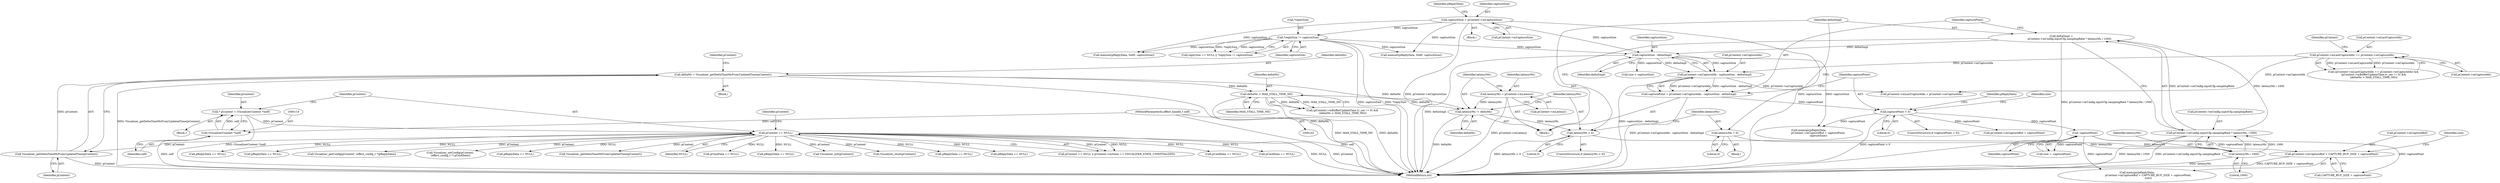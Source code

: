 digraph "0_Android_557bd7bfe6c4895faee09e46fc9b5304a956c8b7@pointer" {
"1000773" [label="(Call,pContext->mCaptureBuf + CAPTURE_BUF_SIZE + capturePoint)"];
"1000761" [label="(Call,-capturePoint)"];
"1000754" [label="(Call,capturePoint < 0)"];
"1000744" [label="(Call,capturePoint = pContext->mCaptureIdx - captureSize - deltaSmpl)"];
"1000746" [label="(Call,pContext->mCaptureIdx - captureSize - deltaSmpl)"];
"1000678" [label="(Call,pContext->mLastCaptureIdx == pContext->mCaptureIdx)"];
"1000750" [label="(Call,captureSize - deltaSmpl)"];
"1000642" [label="(Call,captureSize = pContext->mCaptureSize)"];
"1000656" [label="(Call,*replySize != captureSize)"];
"1000730" [label="(Call,deltaSmpl =\n                    pContext->mConfig.inputCfg.samplingRate * latencyMs / 1000)"];
"1000732" [label="(Call,pContext->mConfig.inputCfg.samplingRate * latencyMs / 1000)"];
"1000740" [label="(Call,latencyMs / 1000)"];
"1000726" [label="(Call,latencyMs = 0)"];
"1000722" [label="(Call,latencyMs < 0)"];
"1000718" [label="(Call,latencyMs -= deltaMs)"];
"1000693" [label="(Call,deltaMs > MAX_STALL_TIME_MS)"];
"1000672" [label="(Call,deltaMs = Visualizer_getDeltaTimeMsFromUpdatedTime(pContext))"];
"1000674" [label="(Call,Visualizer_getDeltaTimeMsFromUpdatedTime(pContext))"];
"1000119" [label="(Call,pContext == NULL)"];
"1000111" [label="(Call,* pContext = (VisualizerContext *)self)"];
"1000113" [label="(Call,(VisualizerContext *)self)"];
"1000103" [label="(MethodParameterIn,effect_handle_t self)"];
"1000713" [label="(Call,latencyMs = pContext->mLatency)"];
"1000761" [label="(Call,-capturePoint)"];
"1000711" [label="(Block,)"];
"1000494" [label="(Call,pCmdData == NULL)"];
"1000723" [label="(Identifier,latencyMs)"];
"1000109" [label="(Block,)"];
"1000715" [label="(Call,pContext->mLatency)"];
"1000753" [label="(ControlStructure,if (capturePoint < 0))"];
"1000672" [label="(Call,deltaMs = Visualizer_getDeltaTimeMsFromUpdatedTime(pContext))"];
"1000794" [label="(Call,memcpy(pReplyData,\n                       pContext->mCaptureBuf + capturePoint,\n                       captureSize))"];
"1000120" [label="(Identifier,pContext)"];
"1000764" [label="(Call,size > captureSize)"];
"1000680" [label="(Identifier,pContext)"];
"1000694" [label="(Identifier,deltaMs)"];
"1000137" [label="(Call,pReplyData == NULL)"];
"1000675" [label="(Identifier,pContext)"];
"1000741" [label="(Identifier,latencyMs)"];
"1000713" [label="(Call,latencyMs = pContext->mLatency)"];
"1000158" [label="(Call,Visualizer_init(pContext))"];
"1000752" [label="(Identifier,deltaSmpl)"];
"1000771" [label="(Call,memcpy(pReplyData,\n                           pContext->mCaptureBuf + CAPTURE_BUF_SIZE + capturePoint,\n                           size))"];
"1000103" [label="(MethodParameterIn,effect_handle_t self)"];
"1000726" [label="(Call,latencyMs = 0)"];
"1000226" [label="(Call,Visualizer_reset(pContext))"];
"1000751" [label="(Identifier,captureSize)"];
"1000650" [label="(Identifier,pReplyData)"];
"1000232" [label="(Call,pReplyData == NULL)"];
"1000780" [label="(Identifier,size)"];
"1000275" [label="(Call,pReplyData == NULL)"];
"1000640" [label="(Block,)"];
"1000118" [label="(Call,pContext == NULL || pContext->mState == VISUALIZER_STATE_UNINITIALIZED)"];
"1000319" [label="(Call,pCmdData == NULL)"];
"1000677" [label="(Call,(pContext->mLastCaptureIdx == pContext->mCaptureIdx) &&\n (pContext->mBufferUpdateTime.tv_sec != 0) &&\n (deltaMs > MAX_STALL_TIME_MS))"];
"1000774" [label="(Call,pContext->mCaptureBuf)"];
"1000760" [label="(Identifier,size)"];
"1000746" [label="(Call,pContext->mCaptureIdx - captureSize - deltaSmpl)"];
"1000744" [label="(Call,capturePoint = pContext->mCaptureIdx - captureSize - deltaSmpl)"];
"1000112" [label="(Identifier,pContext)"];
"1000642" [label="(Call,captureSize = pContext->mCaptureSize)"];
"1000730" [label="(Call,deltaSmpl =\n                    pContext->mConfig.inputCfg.samplingRate * latencyMs / 1000)"];
"1000682" [label="(Call,pContext->mCaptureIdx)"];
"1000674" [label="(Call,Visualizer_getDeltaTimeMsFromUpdatedTime(pContext))"];
"1000719" [label="(Identifier,latencyMs)"];
"1000733" [label="(Call,pContext->mConfig.inputCfg.samplingRate)"];
"1000731" [label="(Identifier,deltaSmpl)"];
"1000164" [label="(Call,pCmdData == NULL)"];
"1000750" [label="(Call,captureSize - deltaSmpl)"];
"1000659" [label="(Identifier,captureSize)"];
"1000695" [label="(Identifier,MAX_STALL_TIME_MS)"];
"1000644" [label="(Call,pContext->mCaptureSize)"];
"1000685" [label="(Call,(pContext->mBufferUpdateTime.tv_sec != 0) &&\n (deltaMs > MAX_STALL_TIME_MS))"];
"1000777" [label="(Call,CAPTURE_BUF_SIZE + capturePoint)"];
"1000115" [label="(Identifier,self)"];
"1000722" [label="(Call,latencyMs < 0)"];
"1000113" [label="(Call,(VisualizerContext *)self)"];
"1000724" [label="(Literal,0)"];
"1000721" [label="(ControlStructure,if (latencyMs < 0))"];
"1001060" [label="(MethodReturn,int)"];
"1000656" [label="(Call,*replySize != captureSize)"];
"1000725" [label="(Block,)"];
"1000718" [label="(Call,latencyMs -= deltaMs)"];
"1000670" [label="(Block,)"];
"1000673" [label="(Identifier,deltaMs)"];
"1000203" [label="(Call,pReplyData == NULL)"];
"1000689" [label="(Identifier,pContext)"];
"1000706" [label="(Call,memset(pReplyData, 0x80, captureSize))"];
"1000720" [label="(Identifier,deltaMs)"];
"1000643" [label="(Identifier,captureSize)"];
"1000762" [label="(Identifier,capturePoint)"];
"1000820" [label="(Call,pReplyData == NULL)"];
"1000773" [label="(Call,pContext->mCaptureBuf + CAPTURE_BUF_SIZE + capturePoint)"];
"1000111" [label="(Call,* pContext = (VisualizerContext *)self)"];
"1000742" [label="(Literal,1000)"];
"1000727" [label="(Identifier,latencyMs)"];
"1000796" [label="(Call,pContext->mCaptureBuf + capturePoint)"];
"1000652" [label="(Call,replySize == NULL || *replySize != captureSize)"];
"1000219" [label="(Call,Visualizer_getConfig(pContext, (effect_config_t *)pReplyData))"];
"1000756" [label="(Literal,0)"];
"1000194" [label="(Call,Visualizer_setConfig(pContext,\n (effect_config_t *) pCmdData))"];
"1000714" [label="(Identifier,latencyMs)"];
"1000693" [label="(Call,deltaMs > MAX_STALL_TIME_MS)"];
"1000649" [label="(Call,pReplyData == NULL)"];
"1000657" [label="(Call,*replySize)"];
"1000119" [label="(Call,pContext == NULL)"];
"1000124" [label="(Identifier,pContext)"];
"1000759" [label="(Call,size = -capturePoint)"];
"1000865" [label="(Call,Visualizer_getDeltaTimeMsFromUpdatedTime(pContext))"];
"1000754" [label="(Call,capturePoint < 0)"];
"1000802" [label="(Call,pContext->mLastCaptureIdx = pContext->mCaptureIdx)"];
"1000728" [label="(Literal,0)"];
"1000679" [label="(Call,pContext->mLastCaptureIdx)"];
"1000745" [label="(Identifier,capturePoint)"];
"1000732" [label="(Call,pContext->mConfig.inputCfg.samplingRate * latencyMs / 1000)"];
"1000747" [label="(Call,pContext->mCaptureIdx)"];
"1000811" [label="(Call,memset(pReplyData, 0x80, captureSize))"];
"1000678" [label="(Call,pContext->mLastCaptureIdx == pContext->mCaptureIdx)"];
"1000795" [label="(Identifier,pReplyData)"];
"1000755" [label="(Identifier,capturePoint)"];
"1000740" [label="(Call,latencyMs / 1000)"];
"1000121" [label="(Identifier,NULL)"];
"1000773" -> "1000771"  [label="AST: "];
"1000773" -> "1000777"  [label="CFG: "];
"1000774" -> "1000773"  [label="AST: "];
"1000777" -> "1000773"  [label="AST: "];
"1000780" -> "1000773"  [label="CFG: "];
"1000773" -> "1001060"  [label="DDG: CAPTURE_BUF_SIZE + capturePoint"];
"1000761" -> "1000773"  [label="DDG: capturePoint"];
"1000761" -> "1000759"  [label="AST: "];
"1000761" -> "1000762"  [label="CFG: "];
"1000762" -> "1000761"  [label="AST: "];
"1000759" -> "1000761"  [label="CFG: "];
"1000761" -> "1000759"  [label="DDG: capturePoint"];
"1000754" -> "1000761"  [label="DDG: capturePoint"];
"1000761" -> "1000771"  [label="DDG: capturePoint"];
"1000761" -> "1000777"  [label="DDG: capturePoint"];
"1000754" -> "1000753"  [label="AST: "];
"1000754" -> "1000756"  [label="CFG: "];
"1000755" -> "1000754"  [label="AST: "];
"1000756" -> "1000754"  [label="AST: "];
"1000760" -> "1000754"  [label="CFG: "];
"1000795" -> "1000754"  [label="CFG: "];
"1000754" -> "1001060"  [label="DDG: capturePoint < 0"];
"1000744" -> "1000754"  [label="DDG: capturePoint"];
"1000754" -> "1000794"  [label="DDG: capturePoint"];
"1000754" -> "1000796"  [label="DDG: capturePoint"];
"1000744" -> "1000711"  [label="AST: "];
"1000744" -> "1000746"  [label="CFG: "];
"1000745" -> "1000744"  [label="AST: "];
"1000746" -> "1000744"  [label="AST: "];
"1000755" -> "1000744"  [label="CFG: "];
"1000744" -> "1001060"  [label="DDG: pContext->mCaptureIdx - captureSize - deltaSmpl"];
"1000746" -> "1000744"  [label="DDG: pContext->mCaptureIdx"];
"1000746" -> "1000744"  [label="DDG: captureSize - deltaSmpl"];
"1000746" -> "1000750"  [label="CFG: "];
"1000747" -> "1000746"  [label="AST: "];
"1000750" -> "1000746"  [label="AST: "];
"1000746" -> "1001060"  [label="DDG: captureSize - deltaSmpl"];
"1000678" -> "1000746"  [label="DDG: pContext->mCaptureIdx"];
"1000750" -> "1000746"  [label="DDG: captureSize"];
"1000750" -> "1000746"  [label="DDG: deltaSmpl"];
"1000746" -> "1000802"  [label="DDG: pContext->mCaptureIdx"];
"1000678" -> "1000677"  [label="AST: "];
"1000678" -> "1000682"  [label="CFG: "];
"1000679" -> "1000678"  [label="AST: "];
"1000682" -> "1000678"  [label="AST: "];
"1000689" -> "1000678"  [label="CFG: "];
"1000677" -> "1000678"  [label="CFG: "];
"1000678" -> "1000677"  [label="DDG: pContext->mLastCaptureIdx"];
"1000678" -> "1000677"  [label="DDG: pContext->mCaptureIdx"];
"1000678" -> "1000802"  [label="DDG: pContext->mCaptureIdx"];
"1000750" -> "1000752"  [label="CFG: "];
"1000751" -> "1000750"  [label="AST: "];
"1000752" -> "1000750"  [label="AST: "];
"1000750" -> "1001060"  [label="DDG: deltaSmpl"];
"1000642" -> "1000750"  [label="DDG: captureSize"];
"1000656" -> "1000750"  [label="DDG: captureSize"];
"1000730" -> "1000750"  [label="DDG: deltaSmpl"];
"1000750" -> "1000764"  [label="DDG: captureSize"];
"1000750" -> "1000794"  [label="DDG: captureSize"];
"1000642" -> "1000640"  [label="AST: "];
"1000642" -> "1000644"  [label="CFG: "];
"1000643" -> "1000642"  [label="AST: "];
"1000644" -> "1000642"  [label="AST: "];
"1000650" -> "1000642"  [label="CFG: "];
"1000642" -> "1001060"  [label="DDG: captureSize"];
"1000642" -> "1001060"  [label="DDG: pContext->mCaptureSize"];
"1000642" -> "1000656"  [label="DDG: captureSize"];
"1000642" -> "1000706"  [label="DDG: captureSize"];
"1000642" -> "1000811"  [label="DDG: captureSize"];
"1000656" -> "1000652"  [label="AST: "];
"1000656" -> "1000659"  [label="CFG: "];
"1000657" -> "1000656"  [label="AST: "];
"1000659" -> "1000656"  [label="AST: "];
"1000652" -> "1000656"  [label="CFG: "];
"1000656" -> "1001060"  [label="DDG: captureSize"];
"1000656" -> "1001060"  [label="DDG: *replySize"];
"1000656" -> "1000652"  [label="DDG: *replySize"];
"1000656" -> "1000652"  [label="DDG: captureSize"];
"1000656" -> "1000706"  [label="DDG: captureSize"];
"1000656" -> "1000811"  [label="DDG: captureSize"];
"1000730" -> "1000711"  [label="AST: "];
"1000730" -> "1000732"  [label="CFG: "];
"1000731" -> "1000730"  [label="AST: "];
"1000732" -> "1000730"  [label="AST: "];
"1000745" -> "1000730"  [label="CFG: "];
"1000730" -> "1001060"  [label="DDG: pContext->mConfig.inputCfg.samplingRate * latencyMs / 1000"];
"1000732" -> "1000730"  [label="DDG: pContext->mConfig.inputCfg.samplingRate"];
"1000732" -> "1000730"  [label="DDG: latencyMs / 1000"];
"1000732" -> "1000740"  [label="CFG: "];
"1000733" -> "1000732"  [label="AST: "];
"1000740" -> "1000732"  [label="AST: "];
"1000732" -> "1001060"  [label="DDG: latencyMs / 1000"];
"1000732" -> "1001060"  [label="DDG: pContext->mConfig.inputCfg.samplingRate"];
"1000740" -> "1000732"  [label="DDG: latencyMs"];
"1000740" -> "1000732"  [label="DDG: 1000"];
"1000740" -> "1000742"  [label="CFG: "];
"1000741" -> "1000740"  [label="AST: "];
"1000742" -> "1000740"  [label="AST: "];
"1000740" -> "1001060"  [label="DDG: latencyMs"];
"1000726" -> "1000740"  [label="DDG: latencyMs"];
"1000722" -> "1000740"  [label="DDG: latencyMs"];
"1000726" -> "1000725"  [label="AST: "];
"1000726" -> "1000728"  [label="CFG: "];
"1000727" -> "1000726"  [label="AST: "];
"1000728" -> "1000726"  [label="AST: "];
"1000731" -> "1000726"  [label="CFG: "];
"1000722" -> "1000721"  [label="AST: "];
"1000722" -> "1000724"  [label="CFG: "];
"1000723" -> "1000722"  [label="AST: "];
"1000724" -> "1000722"  [label="AST: "];
"1000727" -> "1000722"  [label="CFG: "];
"1000731" -> "1000722"  [label="CFG: "];
"1000722" -> "1001060"  [label="DDG: latencyMs < 0"];
"1000718" -> "1000722"  [label="DDG: latencyMs"];
"1000718" -> "1000711"  [label="AST: "];
"1000718" -> "1000720"  [label="CFG: "];
"1000719" -> "1000718"  [label="AST: "];
"1000720" -> "1000718"  [label="AST: "];
"1000723" -> "1000718"  [label="CFG: "];
"1000718" -> "1001060"  [label="DDG: deltaMs"];
"1000693" -> "1000718"  [label="DDG: deltaMs"];
"1000672" -> "1000718"  [label="DDG: deltaMs"];
"1000713" -> "1000718"  [label="DDG: latencyMs"];
"1000693" -> "1000685"  [label="AST: "];
"1000693" -> "1000695"  [label="CFG: "];
"1000694" -> "1000693"  [label="AST: "];
"1000695" -> "1000693"  [label="AST: "];
"1000685" -> "1000693"  [label="CFG: "];
"1000693" -> "1001060"  [label="DDG: MAX_STALL_TIME_MS"];
"1000693" -> "1001060"  [label="DDG: deltaMs"];
"1000693" -> "1000685"  [label="DDG: deltaMs"];
"1000693" -> "1000685"  [label="DDG: MAX_STALL_TIME_MS"];
"1000672" -> "1000693"  [label="DDG: deltaMs"];
"1000672" -> "1000670"  [label="AST: "];
"1000672" -> "1000674"  [label="CFG: "];
"1000673" -> "1000672"  [label="AST: "];
"1000674" -> "1000672"  [label="AST: "];
"1000680" -> "1000672"  [label="CFG: "];
"1000672" -> "1001060"  [label="DDG: Visualizer_getDeltaTimeMsFromUpdatedTime(pContext)"];
"1000672" -> "1001060"  [label="DDG: deltaMs"];
"1000674" -> "1000672"  [label="DDG: pContext"];
"1000674" -> "1000675"  [label="CFG: "];
"1000675" -> "1000674"  [label="AST: "];
"1000674" -> "1001060"  [label="DDG: pContext"];
"1000119" -> "1000674"  [label="DDG: pContext"];
"1000119" -> "1000118"  [label="AST: "];
"1000119" -> "1000121"  [label="CFG: "];
"1000120" -> "1000119"  [label="AST: "];
"1000121" -> "1000119"  [label="AST: "];
"1000124" -> "1000119"  [label="CFG: "];
"1000118" -> "1000119"  [label="CFG: "];
"1000119" -> "1001060"  [label="DDG: NULL"];
"1000119" -> "1001060"  [label="DDG: pContext"];
"1000119" -> "1000118"  [label="DDG: pContext"];
"1000119" -> "1000118"  [label="DDG: NULL"];
"1000111" -> "1000119"  [label="DDG: pContext"];
"1000119" -> "1000137"  [label="DDG: NULL"];
"1000119" -> "1000158"  [label="DDG: pContext"];
"1000119" -> "1000164"  [label="DDG: NULL"];
"1000119" -> "1000194"  [label="DDG: pContext"];
"1000119" -> "1000203"  [label="DDG: NULL"];
"1000119" -> "1000219"  [label="DDG: pContext"];
"1000119" -> "1000226"  [label="DDG: pContext"];
"1000119" -> "1000232"  [label="DDG: NULL"];
"1000119" -> "1000275"  [label="DDG: NULL"];
"1000119" -> "1000319"  [label="DDG: NULL"];
"1000119" -> "1000494"  [label="DDG: NULL"];
"1000119" -> "1000649"  [label="DDG: NULL"];
"1000119" -> "1000820"  [label="DDG: NULL"];
"1000119" -> "1000865"  [label="DDG: pContext"];
"1000111" -> "1000109"  [label="AST: "];
"1000111" -> "1000113"  [label="CFG: "];
"1000112" -> "1000111"  [label="AST: "];
"1000113" -> "1000111"  [label="AST: "];
"1000120" -> "1000111"  [label="CFG: "];
"1000111" -> "1001060"  [label="DDG: (VisualizerContext *)self"];
"1000113" -> "1000111"  [label="DDG: self"];
"1000113" -> "1000115"  [label="CFG: "];
"1000114" -> "1000113"  [label="AST: "];
"1000115" -> "1000113"  [label="AST: "];
"1000113" -> "1001060"  [label="DDG: self"];
"1000103" -> "1000113"  [label="DDG: self"];
"1000103" -> "1000102"  [label="AST: "];
"1000103" -> "1001060"  [label="DDG: self"];
"1000713" -> "1000711"  [label="AST: "];
"1000713" -> "1000715"  [label="CFG: "];
"1000714" -> "1000713"  [label="AST: "];
"1000715" -> "1000713"  [label="AST: "];
"1000719" -> "1000713"  [label="CFG: "];
"1000713" -> "1001060"  [label="DDG: pContext->mLatency"];
}
